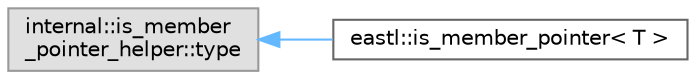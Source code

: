digraph "类继承关系图"
{
 // LATEX_PDF_SIZE
  bgcolor="transparent";
  edge [fontname=Helvetica,fontsize=10,labelfontname=Helvetica,labelfontsize=10];
  node [fontname=Helvetica,fontsize=10,shape=box,height=0.2,width=0.4];
  rankdir="LR";
  Node0 [id="Node000000",label="internal::is_member\l_pointer_helper::type",height=0.2,width=0.4,color="grey60", fillcolor="#E0E0E0", style="filled",tooltip=" "];
  Node0 -> Node1 [id="edge1100_Node000000_Node000001",dir="back",color="steelblue1",style="solid",tooltip=" "];
  Node1 [id="Node000001",label="eastl::is_member_pointer\< T \>",height=0.2,width=0.4,color="grey40", fillcolor="white", style="filled",URL="$structeastl_1_1is__member__pointer.html",tooltip=" "];
}
